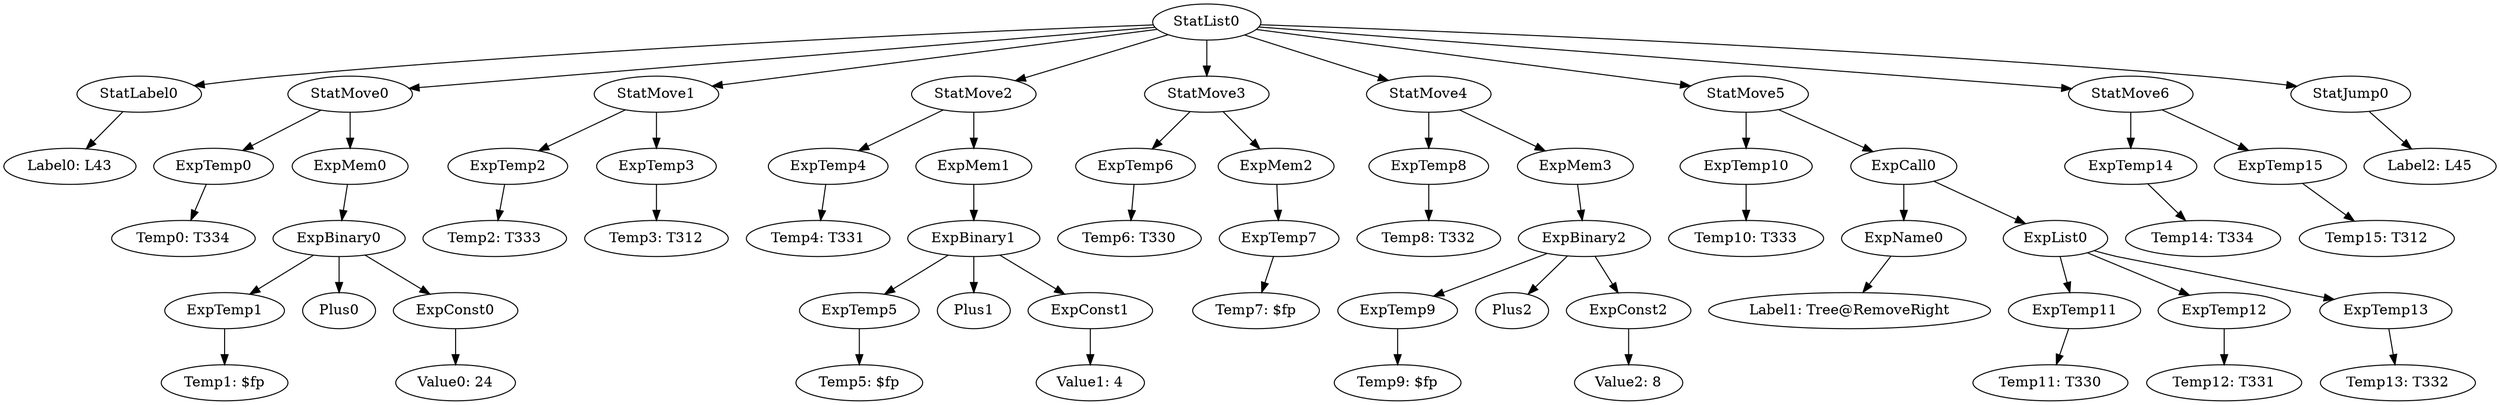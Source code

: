 digraph {
	ordering = out;
	StatMove6 -> ExpTemp14;
	StatMove6 -> ExpTemp15;
	ExpTemp13 -> "Temp13: T332";
	ExpTemp15 -> "Temp15: T312";
	ExpList0 -> ExpTemp11;
	ExpList0 -> ExpTemp12;
	ExpList0 -> ExpTemp13;
	ExpName0 -> "Label1: Tree@RemoveRight";
	ExpMem3 -> ExpBinary2;
	ExpConst2 -> "Value2: 8";
	ExpBinary2 -> ExpTemp9;
	ExpBinary2 -> Plus2;
	ExpBinary2 -> ExpConst2;
	ExpTemp9 -> "Temp9: $fp";
	StatMove5 -> ExpTemp10;
	StatMove5 -> ExpCall0;
	ExpConst1 -> "Value1: 4";
	StatMove4 -> ExpTemp8;
	StatMove4 -> ExpMem3;
	ExpMem0 -> ExpBinary0;
	ExpBinary1 -> ExpTemp5;
	ExpBinary1 -> Plus1;
	ExpBinary1 -> ExpConst1;
	StatMove1 -> ExpTemp2;
	StatMove1 -> ExpTemp3;
	ExpTemp8 -> "Temp8: T332";
	ExpTemp10 -> "Temp10: T333";
	ExpTemp2 -> "Temp2: T333";
	StatMove2 -> ExpTemp4;
	StatMove2 -> ExpMem1;
	ExpConst0 -> "Value0: 24";
	ExpMem1 -> ExpBinary1;
	StatLabel0 -> "Label0: L43";
	StatList0 -> StatLabel0;
	StatList0 -> StatMove0;
	StatList0 -> StatMove1;
	StatList0 -> StatMove2;
	StatList0 -> StatMove3;
	StatList0 -> StatMove4;
	StatList0 -> StatMove5;
	StatList0 -> StatMove6;
	StatList0 -> StatJump0;
	ExpTemp0 -> "Temp0: T334";
	StatJump0 -> "Label2: L45";
	ExpCall0 -> ExpName0;
	ExpCall0 -> ExpList0;
	ExpMem2 -> ExpTemp7;
	ExpTemp12 -> "Temp12: T331";
	ExpBinary0 -> ExpTemp1;
	ExpBinary0 -> Plus0;
	ExpBinary0 -> ExpConst0;
	StatMove0 -> ExpTemp0;
	StatMove0 -> ExpMem0;
	ExpTemp3 -> "Temp3: T312";
	ExpTemp14 -> "Temp14: T334";
	ExpTemp1 -> "Temp1: $fp";
	ExpTemp5 -> "Temp5: $fp";
	ExpTemp6 -> "Temp6: T330";
	ExpTemp11 -> "Temp11: T330";
	StatMove3 -> ExpTemp6;
	StatMove3 -> ExpMem2;
	ExpTemp4 -> "Temp4: T331";
	ExpTemp7 -> "Temp7: $fp";
}

